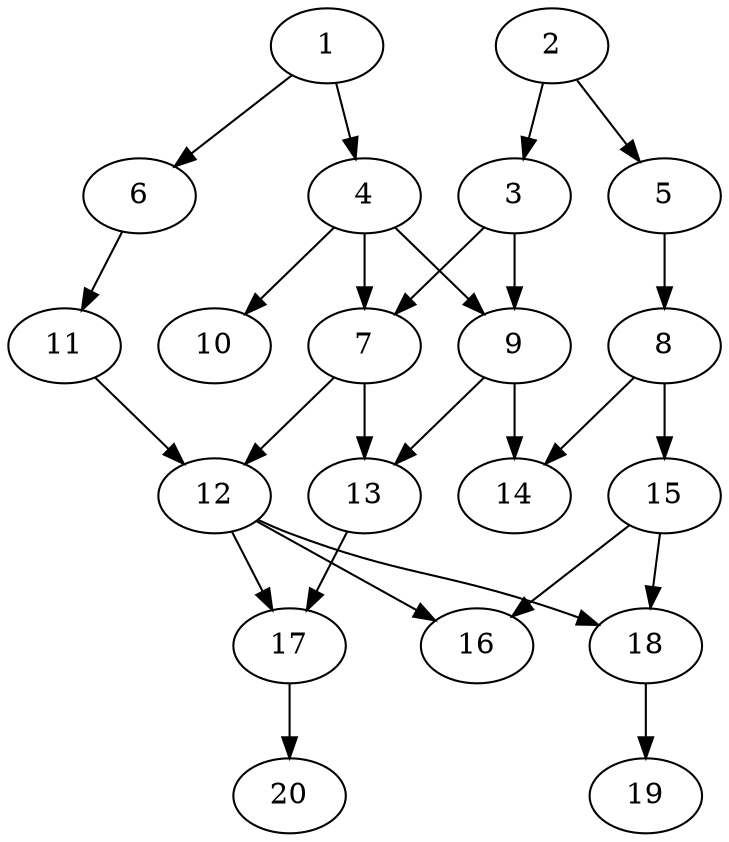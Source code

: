 // DAG automatically generated by daggen at Sat Jul 27 15:37:47 2019
// ./daggen --dot -n 20 --ccr 0.5 --fat 0.5 --regular 0.5 --density 0.4 --mindata 5242880 --maxdata 52428800 
digraph G {
  1 [size="77885440", alpha="0.11", expect_size="38942720"] 
  1 -> 4 [size ="38942720"]
  1 -> 6 [size ="38942720"]
  2 [size="13338624", alpha="0.16", expect_size="6669312"] 
  2 -> 3 [size ="6669312"]
  2 -> 5 [size ="6669312"]
  3 [size="38240256", alpha="0.03", expect_size="19120128"] 
  3 -> 7 [size ="19120128"]
  3 -> 9 [size ="19120128"]
  4 [size="26843136", alpha="0.09", expect_size="13421568"] 
  4 -> 7 [size ="13421568"]
  4 -> 9 [size ="13421568"]
  4 -> 10 [size ="13421568"]
  5 [size="66473984", alpha="0.13", expect_size="33236992"] 
  5 -> 8 [size ="33236992"]
  6 [size="96931840", alpha="0.03", expect_size="48465920"] 
  6 -> 11 [size ="48465920"]
  7 [size="31000576", alpha="0.06", expect_size="15500288"] 
  7 -> 12 [size ="15500288"]
  7 -> 13 [size ="15500288"]
  8 [size="95336448", alpha="0.06", expect_size="47668224"] 
  8 -> 14 [size ="47668224"]
  8 -> 15 [size ="47668224"]
  9 [size="58068992", alpha="0.16", expect_size="29034496"] 
  9 -> 13 [size ="29034496"]
  9 -> 14 [size ="29034496"]
  10 [size="45871104", alpha="0.05", expect_size="22935552"] 
  11 [size="60203008", alpha="0.13", expect_size="30101504"] 
  11 -> 12 [size ="30101504"]
  12 [size="19341312", alpha="0.15", expect_size="9670656"] 
  12 -> 16 [size ="9670656"]
  12 -> 17 [size ="9670656"]
  12 -> 18 [size ="9670656"]
  13 [size="95862784", alpha="0.09", expect_size="47931392"] 
  13 -> 17 [size ="47931392"]
  14 [size="13297664", alpha="0.08", expect_size="6648832"] 
  15 [size="56174592", alpha="0.02", expect_size="28087296"] 
  15 -> 16 [size ="28087296"]
  15 -> 18 [size ="28087296"]
  16 [size="22781952", alpha="0.12", expect_size="11390976"] 
  17 [size="38635520", alpha="0.09", expect_size="19317760"] 
  17 -> 20 [size ="19317760"]
  18 [size="67905536", alpha="0.12", expect_size="33952768"] 
  18 -> 19 [size ="33952768"]
  19 [size="94869504", alpha="0.15", expect_size="47434752"] 
  20 [size="75239424", alpha="0.12", expect_size="37619712"] 
}
